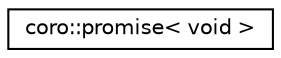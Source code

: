 digraph "Graphical Class Hierarchy"
{
 // LATEX_PDF_SIZE
  edge [fontname="Helvetica",fontsize="10",labelfontname="Helvetica",labelfontsize="10"];
  node [fontname="Helvetica",fontsize="10",shape=record];
  rankdir="LR";
  Node0 [label="coro::promise\< void \>",height=0.2,width=0.4,color="black", fillcolor="white", style="filled",URL="$classcoro_1_1promise.html",tooltip=" "];
}
